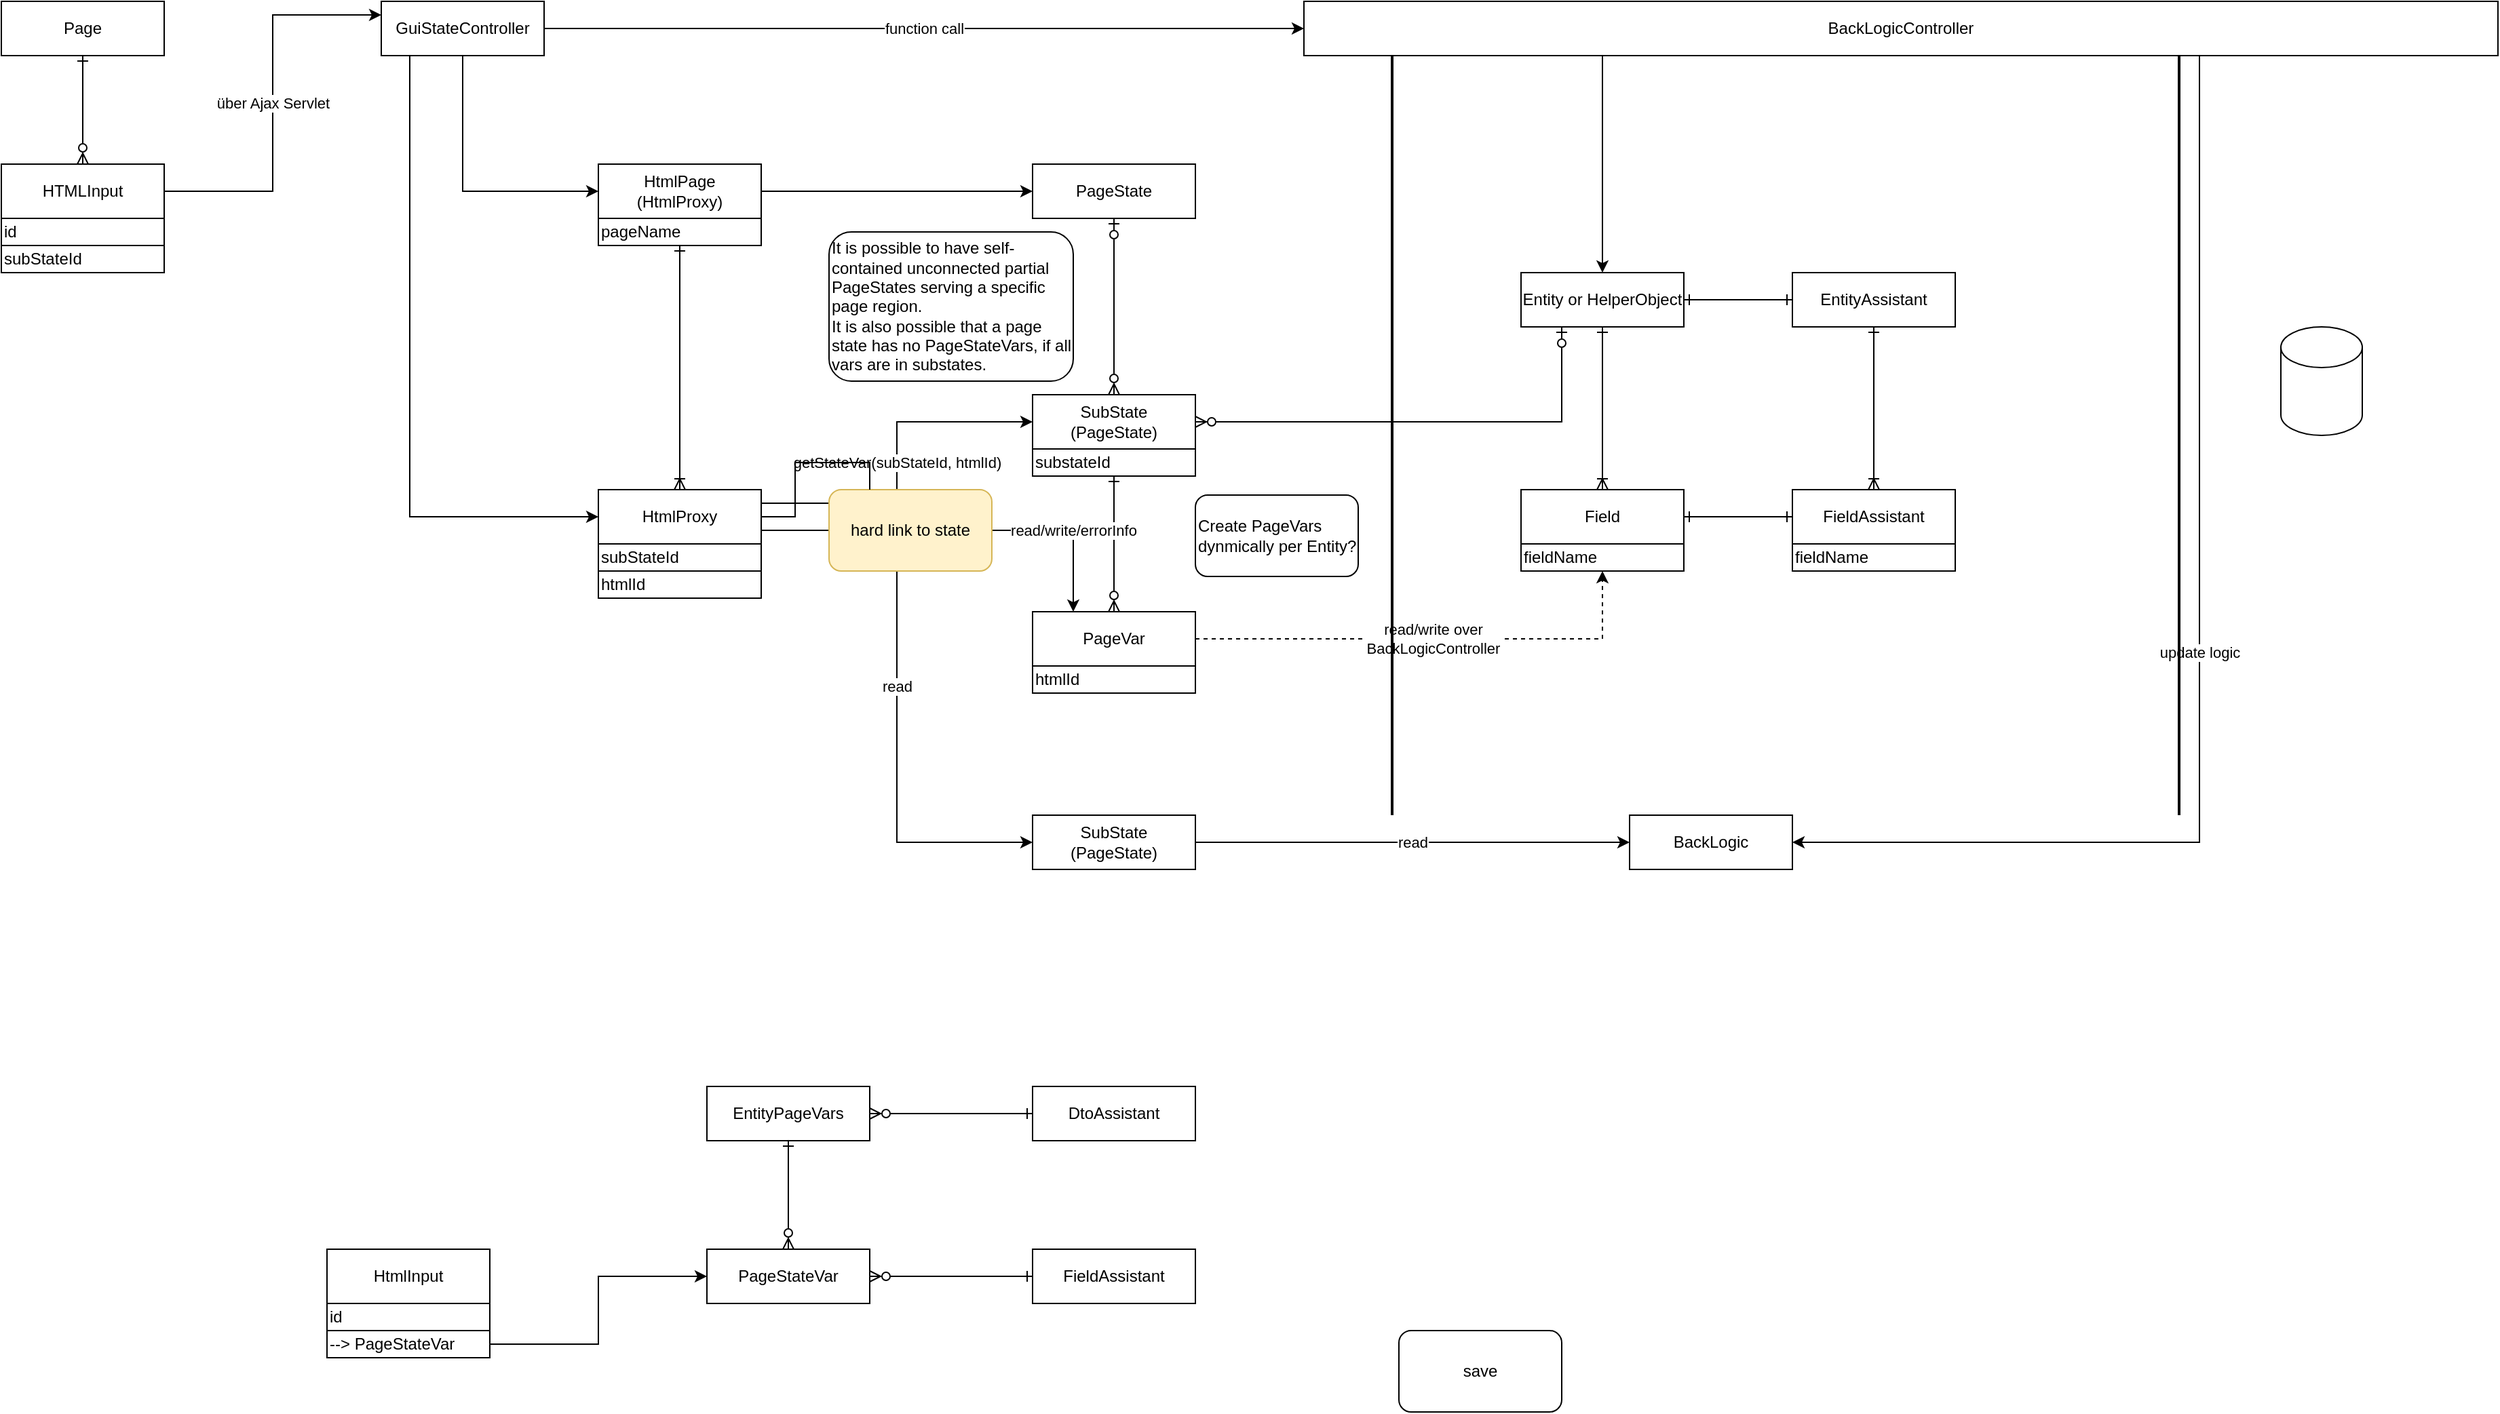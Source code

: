 <mxfile version="15.4.0" type="device"><diagram id="xnT-WOAT_0TrBh7pdj84" name="Seite-1"><mxGraphModel dx="2062" dy="1182" grid="1" gridSize="10" guides="1" tooltips="1" connect="1" arrows="1" fold="1" page="1" pageScale="1" pageWidth="1169" pageHeight="827" math="0" shadow="0"><root><mxCell id="0"/><mxCell id="1" parent="0"/><mxCell id="0126sK3_FWMreOU4R9VI-16" value="über Ajax Servlet" style="edgeStyle=orthogonalEdgeStyle;rounded=0;orthogonalLoop=1;jettySize=auto;html=1;entryX=0;entryY=0.25;entryDx=0;entryDy=0;startArrow=none;startFill=0;endArrow=classic;endFill=1;" parent="1" source="0126sK3_FWMreOU4R9VI-1" target="0126sK3_FWMreOU4R9VI-5" edge="1"><mxGeometry relative="1" as="geometry"/></mxCell><mxCell id="0126sK3_FWMreOU4R9VI-1" value="HTMLInput" style="rounded=0;whiteSpace=wrap;html=1;" parent="1" vertex="1"><mxGeometry x="120" y="200" width="120" height="40" as="geometry"/></mxCell><mxCell id="0126sK3_FWMreOU4R9VI-2" value="id" style="rounded=0;whiteSpace=wrap;html=1;align=left;" parent="1" vertex="1"><mxGeometry x="120" y="240" width="120" height="20" as="geometry"/></mxCell><mxCell id="0126sK3_FWMreOU4R9VI-20" value="getStateVar(subStateId, htmlId)" style="edgeStyle=orthogonalEdgeStyle;rounded=0;orthogonalLoop=1;jettySize=auto;html=1;entryX=0;entryY=0.5;entryDx=0;entryDy=0;startArrow=none;startFill=0;endArrow=classic;endFill=1;exitX=1;exitY=0.25;exitDx=0;exitDy=0;" parent="1" source="0126sK3_FWMreOU4R9VI-3" target="0126sK3_FWMreOU4R9VI-8" edge="1"><mxGeometry relative="1" as="geometry"/></mxCell><mxCell id="FhEUsZm1dIA2DLpljvVp-5" value="read" style="edgeStyle=orthogonalEdgeStyle;rounded=0;orthogonalLoop=1;jettySize=auto;html=1;exitX=1;exitY=0.75;exitDx=0;exitDy=0;entryX=0;entryY=0.5;entryDx=0;entryDy=0;" parent="1" source="0126sK3_FWMreOU4R9VI-3" target="FhEUsZm1dIA2DLpljvVp-1" edge="1"><mxGeometry relative="1" as="geometry"/></mxCell><mxCell id="0126sK3_FWMreOU4R9VI-3" value="HtmlProxy" style="rounded=0;whiteSpace=wrap;html=1;" parent="1" vertex="1"><mxGeometry x="560" y="440" width="120" height="40" as="geometry"/></mxCell><mxCell id="0126sK3_FWMreOU4R9VI-4" value="htmlId" style="rounded=0;whiteSpace=wrap;html=1;align=left;" parent="1" vertex="1"><mxGeometry x="560" y="500" width="120" height="20" as="geometry"/></mxCell><mxCell id="0126sK3_FWMreOU4R9VI-17" style="edgeStyle=orthogonalEdgeStyle;rounded=0;orthogonalLoop=1;jettySize=auto;html=1;exitX=0.5;exitY=1;exitDx=0;exitDy=0;entryX=0;entryY=0.5;entryDx=0;entryDy=0;startArrow=none;startFill=0;endArrow=classic;endFill=1;" parent="1" source="0126sK3_FWMreOU4R9VI-5" target="0126sK3_FWMreOU4R9VI-7" edge="1"><mxGeometry relative="1" as="geometry"/></mxCell><mxCell id="0126sK3_FWMreOU4R9VI-18" style="edgeStyle=orthogonalEdgeStyle;rounded=0;orthogonalLoop=1;jettySize=auto;html=1;startArrow=none;startFill=0;endArrow=classic;endFill=1;exitX=0.175;exitY=0.975;exitDx=0;exitDy=0;exitPerimeter=0;entryX=0;entryY=0.5;entryDx=0;entryDy=0;" parent="1" source="0126sK3_FWMreOU4R9VI-5" target="0126sK3_FWMreOU4R9VI-3" edge="1"><mxGeometry relative="1" as="geometry"/></mxCell><mxCell id="0126sK3_FWMreOU4R9VI-23" value="function call" style="edgeStyle=orthogonalEdgeStyle;rounded=0;orthogonalLoop=1;jettySize=auto;html=1;startArrow=none;startFill=0;endArrow=classic;endFill=1;" parent="1" source="0126sK3_FWMreOU4R9VI-5" target="0126sK3_FWMreOU4R9VI-9" edge="1"><mxGeometry relative="1" as="geometry"/></mxCell><mxCell id="0126sK3_FWMreOU4R9VI-5" value="GuiStateController" style="rounded=0;whiteSpace=wrap;html=1;" parent="1" vertex="1"><mxGeometry x="400" y="80" width="120" height="40" as="geometry"/></mxCell><mxCell id="0126sK3_FWMreOU4R9VI-14" style="edgeStyle=orthogonalEdgeStyle;rounded=0;orthogonalLoop=1;jettySize=auto;html=1;startArrow=ERzeroToOne;startFill=0;endArrow=ERzeroToMany;endFill=0;" parent="1" source="0126sK3_FWMreOU4R9VI-6" target="0126sK3_FWMreOU4R9VI-8" edge="1"><mxGeometry relative="1" as="geometry"/></mxCell><mxCell id="0126sK3_FWMreOU4R9VI-6" value="PageState" style="rounded=0;whiteSpace=wrap;html=1;" parent="1" vertex="1"><mxGeometry x="880" y="200" width="120" height="40" as="geometry"/></mxCell><mxCell id="0126sK3_FWMreOU4R9VI-19" style="edgeStyle=orthogonalEdgeStyle;rounded=0;orthogonalLoop=1;jettySize=auto;html=1;entryX=0;entryY=0.5;entryDx=0;entryDy=0;startArrow=none;startFill=0;endArrow=classic;endFill=1;" parent="1" source="0126sK3_FWMreOU4R9VI-7" target="0126sK3_FWMreOU4R9VI-6" edge="1"><mxGeometry relative="1" as="geometry"/></mxCell><mxCell id="0126sK3_FWMreOU4R9VI-7" value="HtmlPage&lt;br&gt;(HtmlProxy)" style="rounded=0;whiteSpace=wrap;html=1;" parent="1" vertex="1"><mxGeometry x="560" y="200" width="120" height="40" as="geometry"/></mxCell><mxCell id="0126sK3_FWMreOU4R9VI-37" style="edgeStyle=orthogonalEdgeStyle;rounded=0;orthogonalLoop=1;jettySize=auto;html=1;startArrow=ERzeroToMany;startFill=1;endArrow=ERzeroToOne;endFill=0;entryX=0.25;entryY=1;entryDx=0;entryDy=0;" parent="1" source="0126sK3_FWMreOU4R9VI-8" target="0126sK3_FWMreOU4R9VI-24" edge="1"><mxGeometry relative="1" as="geometry"/></mxCell><mxCell id="0126sK3_FWMreOU4R9VI-8" value="SubState&lt;br&gt;(PageState)" style="rounded=0;whiteSpace=wrap;html=1;" parent="1" vertex="1"><mxGeometry x="880" y="370" width="120" height="40" as="geometry"/></mxCell><mxCell id="0126sK3_FWMreOU4R9VI-40" style="edgeStyle=orthogonalEdgeStyle;rounded=0;orthogonalLoop=1;jettySize=auto;html=1;exitX=0.25;exitY=1;exitDx=0;exitDy=0;startArrow=none;startFill=0;endArrow=classic;endFill=1;" parent="1" source="0126sK3_FWMreOU4R9VI-9" target="0126sK3_FWMreOU4R9VI-24" edge="1"><mxGeometry relative="1" as="geometry"/></mxCell><mxCell id="FhEUsZm1dIA2DLpljvVp-6" value="update logic" style="edgeStyle=orthogonalEdgeStyle;rounded=0;orthogonalLoop=1;jettySize=auto;html=1;exitX=0.75;exitY=1;exitDx=0;exitDy=0;entryX=1;entryY=0.5;entryDx=0;entryDy=0;" parent="1" source="0126sK3_FWMreOU4R9VI-9" target="FhEUsZm1dIA2DLpljvVp-2" edge="1"><mxGeometry relative="1" as="geometry"/></mxCell><mxCell id="0126sK3_FWMreOU4R9VI-9" value="BackLogicController" style="rounded=0;whiteSpace=wrap;html=1;" parent="1" vertex="1"><mxGeometry x="1080" y="80" width="880" height="40" as="geometry"/></mxCell><mxCell id="0126sK3_FWMreOU4R9VI-10" value="pageName" style="rounded=0;whiteSpace=wrap;html=1;align=left;" parent="1" vertex="1"><mxGeometry x="560" y="240" width="120" height="20" as="geometry"/></mxCell><mxCell id="0126sK3_FWMreOU4R9VI-32" value="read/write over &lt;br&gt;BackLogicController" style="edgeStyle=orthogonalEdgeStyle;rounded=0;orthogonalLoop=1;jettySize=auto;html=1;startArrow=none;startFill=0;endArrow=classic;endFill=1;dashed=1;entryX=0.5;entryY=1;entryDx=0;entryDy=0;" parent="1" source="0126sK3_FWMreOU4R9VI-11" target="0126sK3_FWMreOU4R9VI-26" edge="1"><mxGeometry relative="1" as="geometry"><mxPoint x="1340" y="650" as="targetPoint"/></mxGeometry></mxCell><mxCell id="0126sK3_FWMreOU4R9VI-11" value="PageVar" style="rounded=0;whiteSpace=wrap;html=1;" parent="1" vertex="1"><mxGeometry x="880" y="530" width="120" height="40" as="geometry"/></mxCell><mxCell id="0126sK3_FWMreOU4R9VI-12" value="htmlId" style="rounded=0;whiteSpace=wrap;html=1;align=left;" parent="1" vertex="1"><mxGeometry x="880" y="570" width="120" height="20" as="geometry"/></mxCell><mxCell id="0126sK3_FWMreOU4R9VI-15" style="edgeStyle=orthogonalEdgeStyle;rounded=0;orthogonalLoop=1;jettySize=auto;html=1;startArrow=ERone;startFill=0;endArrow=ERzeroToMany;endFill=0;" parent="1" source="0126sK3_FWMreOU4R9VI-13" target="0126sK3_FWMreOU4R9VI-11" edge="1"><mxGeometry relative="1" as="geometry"/></mxCell><mxCell id="0126sK3_FWMreOU4R9VI-13" value="substateId" style="rounded=0;whiteSpace=wrap;html=1;align=left;" parent="1" vertex="1"><mxGeometry x="880" y="410" width="120" height="20" as="geometry"/></mxCell><mxCell id="0126sK3_FWMreOU4R9VI-21" style="edgeStyle=orthogonalEdgeStyle;rounded=0;orthogonalLoop=1;jettySize=auto;html=1;startArrow=ERone;startFill=0;endArrow=ERoneToMany;endFill=0;exitX=0.5;exitY=1;exitDx=0;exitDy=0;" parent="1" source="0126sK3_FWMreOU4R9VI-10" target="0126sK3_FWMreOU4R9VI-3" edge="1"><mxGeometry relative="1" as="geometry"><mxPoint x="910" y="250" as="sourcePoint"/><mxPoint x="950" y="290" as="targetPoint"/></mxGeometry></mxCell><mxCell id="0126sK3_FWMreOU4R9VI-22" value="read/write/errorInfo" style="edgeStyle=orthogonalEdgeStyle;rounded=0;orthogonalLoop=1;jettySize=auto;html=1;startArrow=none;startFill=0;endArrow=classic;endFill=1;exitX=1;exitY=0.5;exitDx=0;exitDy=0;entryX=0.25;entryY=0;entryDx=0;entryDy=0;" parent="1" source="FhEUsZm1dIA2DLpljvVp-7" target="0126sK3_FWMreOU4R9VI-11" edge="1"><mxGeometry relative="1" as="geometry"><mxPoint x="680" y="470" as="sourcePoint"/><mxPoint x="890" y="310" as="targetPoint"/></mxGeometry></mxCell><mxCell id="0126sK3_FWMreOU4R9VI-29" style="edgeStyle=orthogonalEdgeStyle;rounded=0;orthogonalLoop=1;jettySize=auto;html=1;startArrow=ERone;startFill=0;endArrow=ERone;endFill=0;" parent="1" source="0126sK3_FWMreOU4R9VI-24" target="0126sK3_FWMreOU4R9VI-28" edge="1"><mxGeometry relative="1" as="geometry"/></mxCell><mxCell id="0126sK3_FWMreOU4R9VI-24" value="Entity or HelperObject" style="rounded=0;whiteSpace=wrap;html=1;" parent="1" vertex="1"><mxGeometry x="1240" y="280" width="120" height="40" as="geometry"/></mxCell><mxCell id="0126sK3_FWMreOU4R9VI-25" value="Field" style="rounded=0;whiteSpace=wrap;html=1;" parent="1" vertex="1"><mxGeometry x="1240" y="440" width="120" height="40" as="geometry"/></mxCell><mxCell id="0126sK3_FWMreOU4R9VI-26" value="fieldName" style="rounded=0;whiteSpace=wrap;html=1;align=left;" parent="1" vertex="1"><mxGeometry x="1240" y="480" width="120" height="20" as="geometry"/></mxCell><mxCell id="0126sK3_FWMreOU4R9VI-27" style="edgeStyle=orthogonalEdgeStyle;rounded=0;orthogonalLoop=1;jettySize=auto;html=1;startArrow=ERone;startFill=0;endArrow=ERoneToMany;endFill=0;" parent="1" source="0126sK3_FWMreOU4R9VI-24" target="0126sK3_FWMreOU4R9VI-25" edge="1"><mxGeometry relative="1" as="geometry"><mxPoint x="790" y="430" as="sourcePoint"/><mxPoint x="830" y="530" as="targetPoint"/></mxGeometry></mxCell><mxCell id="0126sK3_FWMreOU4R9VI-28" value="EntityAssistant" style="rounded=0;whiteSpace=wrap;html=1;" parent="1" vertex="1"><mxGeometry x="1440" y="280" width="120" height="40" as="geometry"/></mxCell><mxCell id="0126sK3_FWMreOU4R9VI-30" value="FieldAssistant" style="rounded=0;whiteSpace=wrap;html=1;" parent="1" vertex="1"><mxGeometry x="1440" y="440" width="120" height="40" as="geometry"/></mxCell><mxCell id="0126sK3_FWMreOU4R9VI-31" style="edgeStyle=orthogonalEdgeStyle;rounded=0;orthogonalLoop=1;jettySize=auto;html=1;startArrow=ERone;startFill=0;endArrow=ERone;endFill=0;exitX=1;exitY=0.5;exitDx=0;exitDy=0;entryX=0;entryY=0.5;entryDx=0;entryDy=0;" parent="1" source="0126sK3_FWMreOU4R9VI-25" target="0126sK3_FWMreOU4R9VI-30" edge="1"><mxGeometry relative="1" as="geometry"><mxPoint x="1330" y="310" as="sourcePoint"/><mxPoint x="1410" y="310" as="targetPoint"/></mxGeometry></mxCell><mxCell id="0126sK3_FWMreOU4R9VI-34" value="" style="line;strokeWidth=2;direction=south;html=1;align=left;" parent="1" vertex="1"><mxGeometry x="1140" y="120" width="10" height="560" as="geometry"/></mxCell><mxCell id="0126sK3_FWMreOU4R9VI-35" value="" style="shape=cylinder3;whiteSpace=wrap;html=1;boundedLbl=1;backgroundOutline=1;size=15;align=left;" parent="1" vertex="1"><mxGeometry x="1800" y="320" width="60" height="80" as="geometry"/></mxCell><mxCell id="0126sK3_FWMreOU4R9VI-36" value="" style="line;strokeWidth=2;direction=south;html=1;align=left;" parent="1" vertex="1"><mxGeometry x="1720" y="120" width="10" height="560" as="geometry"/></mxCell><mxCell id="0126sK3_FWMreOU4R9VI-38" style="edgeStyle=orthogonalEdgeStyle;rounded=0;orthogonalLoop=1;jettySize=auto;html=1;startArrow=ERone;startFill=0;endArrow=ERoneToMany;endFill=0;exitX=0.5;exitY=1;exitDx=0;exitDy=0;" parent="1" source="0126sK3_FWMreOU4R9VI-28" target="0126sK3_FWMreOU4R9VI-30" edge="1"><mxGeometry relative="1" as="geometry"><mxPoint x="1310" y="330" as="sourcePoint"/><mxPoint x="1310" y="450" as="targetPoint"/></mxGeometry></mxCell><mxCell id="0126sK3_FWMreOU4R9VI-39" value="fieldName" style="rounded=0;whiteSpace=wrap;html=1;align=left;" parent="1" vertex="1"><mxGeometry x="1440" y="480" width="120" height="20" as="geometry"/></mxCell><mxCell id="0126sK3_FWMreOU4R9VI-45" value="Create PageVars dynmically per Entity?" style="rounded=1;whiteSpace=wrap;html=1;align=left;" parent="1" vertex="1"><mxGeometry x="1000" y="444" width="120" height="60" as="geometry"/></mxCell><mxCell id="0126sK3_FWMreOU4R9VI-46" value="subStateId" style="rounded=0;whiteSpace=wrap;html=1;align=left;" parent="1" vertex="1"><mxGeometry x="560" y="480" width="120" height="20" as="geometry"/></mxCell><mxCell id="0126sK3_FWMreOU4R9VI-47" value="Page" style="rounded=0;whiteSpace=wrap;html=1;" parent="1" vertex="1"><mxGeometry x="120" y="80" width="120" height="40" as="geometry"/></mxCell><mxCell id="0126sK3_FWMreOU4R9VI-49" style="edgeStyle=orthogonalEdgeStyle;rounded=0;orthogonalLoop=1;jettySize=auto;html=1;startArrow=ERone;startFill=0;endArrow=ERzeroToMany;endFill=0;" parent="1" source="0126sK3_FWMreOU4R9VI-47" target="0126sK3_FWMreOU4R9VI-1" edge="1"><mxGeometry relative="1" as="geometry"><mxPoint x="950" y="350" as="sourcePoint"/><mxPoint x="950" y="450" as="targetPoint"/></mxGeometry></mxCell><mxCell id="0126sK3_FWMreOU4R9VI-50" value="subStateId" style="rounded=0;whiteSpace=wrap;html=1;align=left;" parent="1" vertex="1"><mxGeometry x="120" y="260" width="120" height="20" as="geometry"/></mxCell><mxCell id="0126sK3_FWMreOU4R9VI-51" value="It is possible to have self-contained unconnected partial PageStates serving a specific page region.&lt;br&gt;It is also possible that a page state has no PageStateVars, if all vars are in substates." style="rounded=1;whiteSpace=wrap;html=1;align=left;" parent="1" vertex="1"><mxGeometry x="730" y="250" width="180" height="110" as="geometry"/></mxCell><mxCell id="FhEUsZm1dIA2DLpljvVp-3" value="read" style="edgeStyle=orthogonalEdgeStyle;rounded=0;orthogonalLoop=1;jettySize=auto;html=1;entryX=0;entryY=0.5;entryDx=0;entryDy=0;" parent="1" source="FhEUsZm1dIA2DLpljvVp-1" target="FhEUsZm1dIA2DLpljvVp-2" edge="1"><mxGeometry relative="1" as="geometry"/></mxCell><mxCell id="FhEUsZm1dIA2DLpljvVp-1" value="SubState&lt;br&gt;(PageState)" style="rounded=0;whiteSpace=wrap;html=1;" parent="1" vertex="1"><mxGeometry x="880" y="680" width="120" height="40" as="geometry"/></mxCell><mxCell id="FhEUsZm1dIA2DLpljvVp-2" value="BackLogic" style="rounded=0;whiteSpace=wrap;html=1;" parent="1" vertex="1"><mxGeometry x="1320" y="680" width="120" height="40" as="geometry"/></mxCell><mxCell id="FhEUsZm1dIA2DLpljvVp-7" value="hard link to state" style="rounded=1;whiteSpace=wrap;html=1;fillColor=#fff2cc;strokeColor=#d6b656;" parent="1" vertex="1"><mxGeometry x="730" y="440" width="120" height="60" as="geometry"/></mxCell><mxCell id="FhEUsZm1dIA2DLpljvVp-8" value="" style="edgeStyle=orthogonalEdgeStyle;rounded=0;orthogonalLoop=1;jettySize=auto;html=1;startArrow=none;startFill=0;endArrow=none;endFill=1;exitX=1;exitY=0.5;exitDx=0;exitDy=0;entryX=0.25;entryY=0;entryDx=0;entryDy=0;" parent="1" source="0126sK3_FWMreOU4R9VI-3" target="FhEUsZm1dIA2DLpljvVp-7" edge="1"><mxGeometry relative="1" as="geometry"><mxPoint x="680" y="460" as="sourcePoint"/><mxPoint x="910" y="530" as="targetPoint"/></mxGeometry></mxCell><mxCell id="EqkeCwSu8dqAttTeDiQQ-1" value="HtmlInput" style="rounded=0;whiteSpace=wrap;html=1;" vertex="1" parent="1"><mxGeometry x="360" y="1000" width="120" height="40" as="geometry"/></mxCell><mxCell id="EqkeCwSu8dqAttTeDiQQ-2" value="id" style="rounded=0;whiteSpace=wrap;html=1;align=left;" vertex="1" parent="1"><mxGeometry x="360" y="1040" width="120" height="20" as="geometry"/></mxCell><mxCell id="EqkeCwSu8dqAttTeDiQQ-3" value="PageStateVar" style="rounded=0;whiteSpace=wrap;html=1;" vertex="1" parent="1"><mxGeometry x="640" y="1000" width="120" height="40" as="geometry"/></mxCell><mxCell id="EqkeCwSu8dqAttTeDiQQ-6" style="edgeStyle=orthogonalEdgeStyle;rounded=0;orthogonalLoop=1;jettySize=auto;html=1;entryX=0;entryY=0.5;entryDx=0;entryDy=0;" edge="1" parent="1" source="EqkeCwSu8dqAttTeDiQQ-5" target="EqkeCwSu8dqAttTeDiQQ-3"><mxGeometry relative="1" as="geometry"/></mxCell><mxCell id="EqkeCwSu8dqAttTeDiQQ-5" value="--&amp;gt; PageStateVar" style="rounded=0;whiteSpace=wrap;html=1;align=left;" vertex="1" parent="1"><mxGeometry x="360" y="1060" width="120" height="20" as="geometry"/></mxCell><mxCell id="EqkeCwSu8dqAttTeDiQQ-7" value="save" style="rounded=1;whiteSpace=wrap;html=1;" vertex="1" parent="1"><mxGeometry x="1150" y="1060" width="120" height="60" as="geometry"/></mxCell><mxCell id="EqkeCwSu8dqAttTeDiQQ-12" style="edgeStyle=orthogonalEdgeStyle;rounded=0;orthogonalLoop=1;jettySize=auto;html=1;startArrow=ERone;startFill=0;endArrow=ERzeroToMany;endFill=0;" edge="1" parent="1" source="EqkeCwSu8dqAttTeDiQQ-8" target="EqkeCwSu8dqAttTeDiQQ-10"><mxGeometry relative="1" as="geometry"/></mxCell><mxCell id="EqkeCwSu8dqAttTeDiQQ-8" value="DtoAssistant" style="rounded=0;whiteSpace=wrap;html=1;" vertex="1" parent="1"><mxGeometry x="880" y="880" width="120" height="40" as="geometry"/></mxCell><mxCell id="EqkeCwSu8dqAttTeDiQQ-13" style="edgeStyle=orthogonalEdgeStyle;rounded=0;orthogonalLoop=1;jettySize=auto;html=1;startArrow=ERone;startFill=0;endArrow=ERzeroToMany;endFill=0;" edge="1" parent="1" source="EqkeCwSu8dqAttTeDiQQ-9" target="EqkeCwSu8dqAttTeDiQQ-3"><mxGeometry relative="1" as="geometry"/></mxCell><mxCell id="EqkeCwSu8dqAttTeDiQQ-9" value="FieldAssistant" style="rounded=0;whiteSpace=wrap;html=1;" vertex="1" parent="1"><mxGeometry x="880" y="1000" width="120" height="40" as="geometry"/></mxCell><mxCell id="EqkeCwSu8dqAttTeDiQQ-11" style="edgeStyle=orthogonalEdgeStyle;rounded=0;orthogonalLoop=1;jettySize=auto;html=1;startArrow=ERone;startFill=0;endArrow=ERzeroToMany;endFill=0;" edge="1" parent="1" source="EqkeCwSu8dqAttTeDiQQ-10" target="EqkeCwSu8dqAttTeDiQQ-3"><mxGeometry relative="1" as="geometry"/></mxCell><mxCell id="EqkeCwSu8dqAttTeDiQQ-10" value="EntityPageVars" style="rounded=0;whiteSpace=wrap;html=1;" vertex="1" parent="1"><mxGeometry x="640" y="880" width="120" height="40" as="geometry"/></mxCell></root></mxGraphModel></diagram></mxfile>